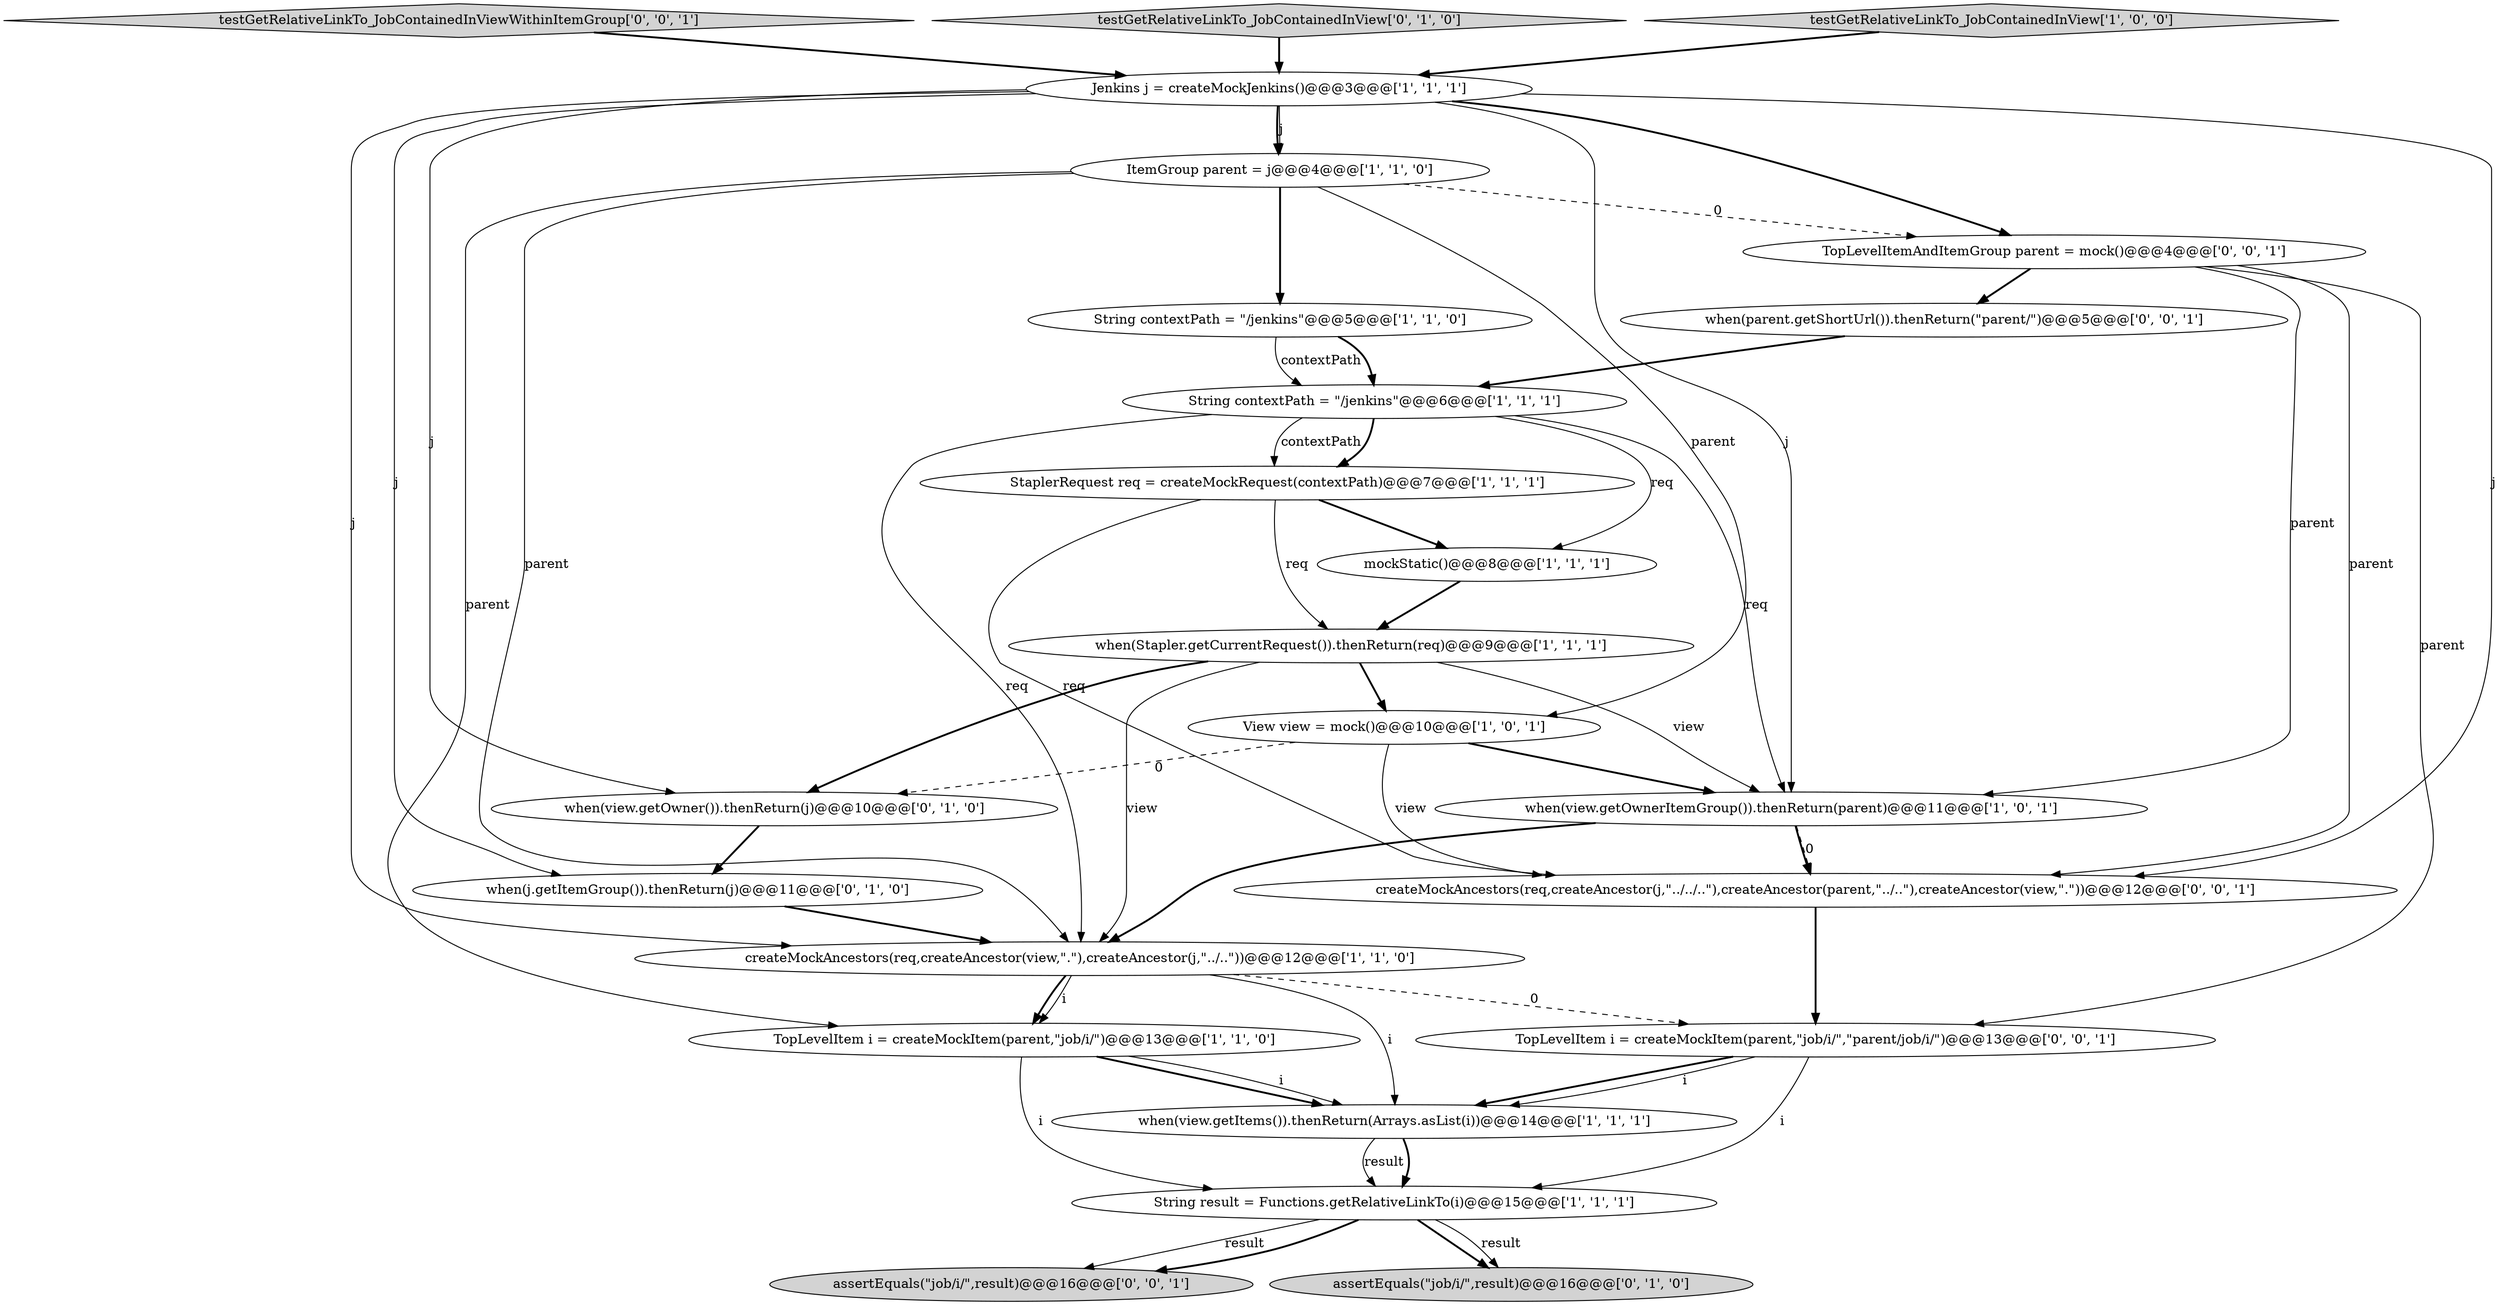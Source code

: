 digraph {
0 [style = filled, label = "String contextPath = \"/jenkins\"@@@6@@@['1', '1', '1']", fillcolor = white, shape = ellipse image = "AAA0AAABBB1BBB"];
3 [style = filled, label = "when(Stapler.getCurrentRequest()).thenReturn(req)@@@9@@@['1', '1', '1']", fillcolor = white, shape = ellipse image = "AAA0AAABBB1BBB"];
4 [style = filled, label = "TopLevelItem i = createMockItem(parent,\"job/i/\")@@@13@@@['1', '1', '0']", fillcolor = white, shape = ellipse image = "AAA0AAABBB1BBB"];
1 [style = filled, label = "StaplerRequest req = createMockRequest(contextPath)@@@7@@@['1', '1', '1']", fillcolor = white, shape = ellipse image = "AAA0AAABBB1BBB"];
7 [style = filled, label = "String result = Functions.getRelativeLinkTo(i)@@@15@@@['1', '1', '1']", fillcolor = white, shape = ellipse image = "AAA0AAABBB1BBB"];
8 [style = filled, label = "when(view.getOwnerItemGroup()).thenReturn(parent)@@@11@@@['1', '0', '1']", fillcolor = white, shape = ellipse image = "AAA0AAABBB1BBB"];
5 [style = filled, label = "mockStatic()@@@8@@@['1', '1', '1']", fillcolor = white, shape = ellipse image = "AAA0AAABBB1BBB"];
19 [style = filled, label = "when(parent.getShortUrl()).thenReturn(\"parent/\")@@@5@@@['0', '0', '1']", fillcolor = white, shape = ellipse image = "AAA0AAABBB3BBB"];
11 [style = filled, label = "when(view.getItems()).thenReturn(Arrays.asList(i))@@@14@@@['1', '1', '1']", fillcolor = white, shape = ellipse image = "AAA0AAABBB1BBB"];
20 [style = filled, label = "testGetRelativeLinkTo_JobContainedInViewWithinItemGroup['0', '0', '1']", fillcolor = lightgray, shape = diamond image = "AAA0AAABBB3BBB"];
2 [style = filled, label = "View view = mock()@@@10@@@['1', '0', '1']", fillcolor = white, shape = ellipse image = "AAA0AAABBB1BBB"];
23 [style = filled, label = "TopLevelItemAndItemGroup parent = mock()@@@4@@@['0', '0', '1']", fillcolor = white, shape = ellipse image = "AAA0AAABBB3BBB"];
9 [style = filled, label = "createMockAncestors(req,createAncestor(view,\".\"),createAncestor(j,\"../..\"))@@@12@@@['1', '1', '0']", fillcolor = white, shape = ellipse image = "AAA0AAABBB1BBB"];
14 [style = filled, label = "testGetRelativeLinkTo_JobContainedInView['0', '1', '0']", fillcolor = lightgray, shape = diamond image = "AAA0AAABBB2BBB"];
12 [style = filled, label = "testGetRelativeLinkTo_JobContainedInView['1', '0', '0']", fillcolor = lightgray, shape = diamond image = "AAA0AAABBB1BBB"];
16 [style = filled, label = "when(view.getOwner()).thenReturn(j)@@@10@@@['0', '1', '0']", fillcolor = white, shape = ellipse image = "AAA1AAABBB2BBB"];
10 [style = filled, label = "ItemGroup parent = j@@@4@@@['1', '1', '0']", fillcolor = white, shape = ellipse image = "AAA0AAABBB1BBB"];
18 [style = filled, label = "TopLevelItem i = createMockItem(parent,\"job/i/\",\"parent/job/i/\")@@@13@@@['0', '0', '1']", fillcolor = white, shape = ellipse image = "AAA0AAABBB3BBB"];
21 [style = filled, label = "createMockAncestors(req,createAncestor(j,\"../../..\"),createAncestor(parent,\"../..\"),createAncestor(view,\".\"))@@@12@@@['0', '0', '1']", fillcolor = white, shape = ellipse image = "AAA0AAABBB3BBB"];
13 [style = filled, label = "Jenkins j = createMockJenkins()@@@3@@@['1', '1', '1']", fillcolor = white, shape = ellipse image = "AAA0AAABBB1BBB"];
15 [style = filled, label = "when(j.getItemGroup()).thenReturn(j)@@@11@@@['0', '1', '0']", fillcolor = white, shape = ellipse image = "AAA1AAABBB2BBB"];
6 [style = filled, label = "String contextPath = \"/jenkins\"@@@5@@@['1', '1', '0']", fillcolor = white, shape = ellipse image = "AAA0AAABBB1BBB"];
22 [style = filled, label = "assertEquals(\"job/i/\",result)@@@16@@@['0', '0', '1']", fillcolor = lightgray, shape = ellipse image = "AAA0AAABBB3BBB"];
17 [style = filled, label = "assertEquals(\"job/i/\",result)@@@16@@@['0', '1', '0']", fillcolor = lightgray, shape = ellipse image = "AAA0AAABBB2BBB"];
0->5 [style = solid, label="req"];
9->18 [style = dashed, label="0"];
13->21 [style = solid, label="j"];
8->9 [style = bold, label=""];
15->9 [style = bold, label=""];
23->19 [style = bold, label=""];
10->6 [style = bold, label=""];
9->4 [style = bold, label=""];
10->9 [style = solid, label="parent"];
2->21 [style = solid, label="view"];
3->2 [style = bold, label=""];
13->9 [style = solid, label="j"];
6->0 [style = solid, label="contextPath"];
7->22 [style = solid, label="result"];
13->23 [style = bold, label=""];
4->11 [style = bold, label=""];
9->11 [style = solid, label="i"];
0->1 [style = solid, label="contextPath"];
6->0 [style = bold, label=""];
14->13 [style = bold, label=""];
16->15 [style = bold, label=""];
0->9 [style = solid, label="req"];
19->0 [style = bold, label=""];
7->22 [style = bold, label=""];
1->21 [style = solid, label="req"];
4->7 [style = solid, label="i"];
0->1 [style = bold, label=""];
3->8 [style = solid, label="view"];
4->11 [style = solid, label="i"];
8->21 [style = bold, label=""];
2->8 [style = bold, label=""];
12->13 [style = bold, label=""];
11->7 [style = bold, label=""];
23->18 [style = solid, label="parent"];
9->4 [style = solid, label="i"];
8->21 [style = dashed, label="0"];
3->9 [style = solid, label="view"];
2->16 [style = dashed, label="0"];
20->13 [style = bold, label=""];
21->18 [style = bold, label=""];
18->7 [style = solid, label="i"];
13->15 [style = solid, label="j"];
13->16 [style = solid, label="j"];
10->4 [style = solid, label="parent"];
7->17 [style = bold, label=""];
18->11 [style = bold, label=""];
18->11 [style = solid, label="i"];
13->10 [style = solid, label="j"];
23->8 [style = solid, label="parent"];
5->3 [style = bold, label=""];
10->2 [style = solid, label="parent"];
13->8 [style = solid, label="j"];
11->7 [style = solid, label="result"];
1->3 [style = solid, label="req"];
13->10 [style = bold, label=""];
7->17 [style = solid, label="result"];
3->16 [style = bold, label=""];
10->23 [style = dashed, label="0"];
0->8 [style = solid, label="req"];
23->21 [style = solid, label="parent"];
1->5 [style = bold, label=""];
}
